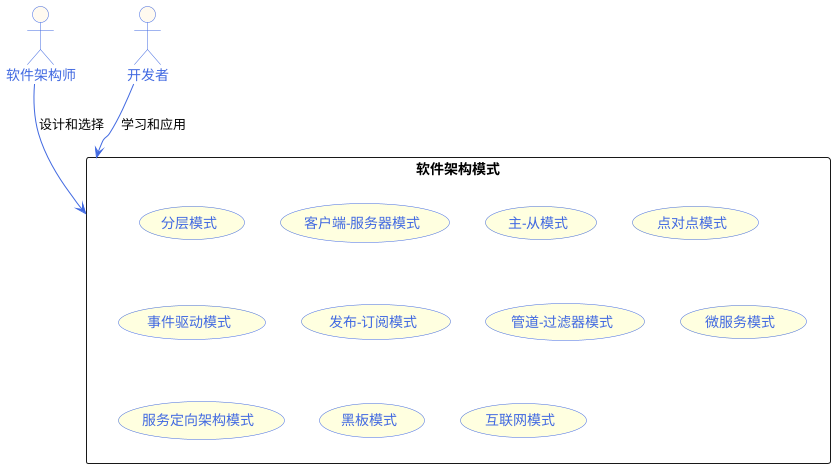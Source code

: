 @startuml

skinparam {
  DefaultFontName Aapex
  arrowColor RoyalBlue
  actorBorderColor RoyalBlue
  usecaseBorderColor RoyalBlue

  actorBackgroundColor FloralWhite
  usecaseBackgroundColor LightYellow

  usecaseFontColor RoyalBlue
  actorFontColor RoyalBlue
}

actor "软件架构师" as architect
actor "开发者" as developer

rectangle "软件架构模式" as patterns {

  usecase "分层模式" as layered
  usecase "客户端-服务器模式" as client_server
  usecase "主-从模式" as master_slave
  usecase "点对点模式" as peer_to_peer
  usecase "事件驱动模式" as event_driven
  usecase "发布-订阅模式" as publish_subscribe
  usecase "管道-过滤器模式" as pipe_filter
  usecase "微服务模式" as microservices
  usecase "服务定向架构模式" as soa
  usecase "黑板模式" as blackboard
  usecase "互联网模式" as internet

}

architect --> patterns : 设计和选择
developer --> patterns : 学习和应用

@enduml
